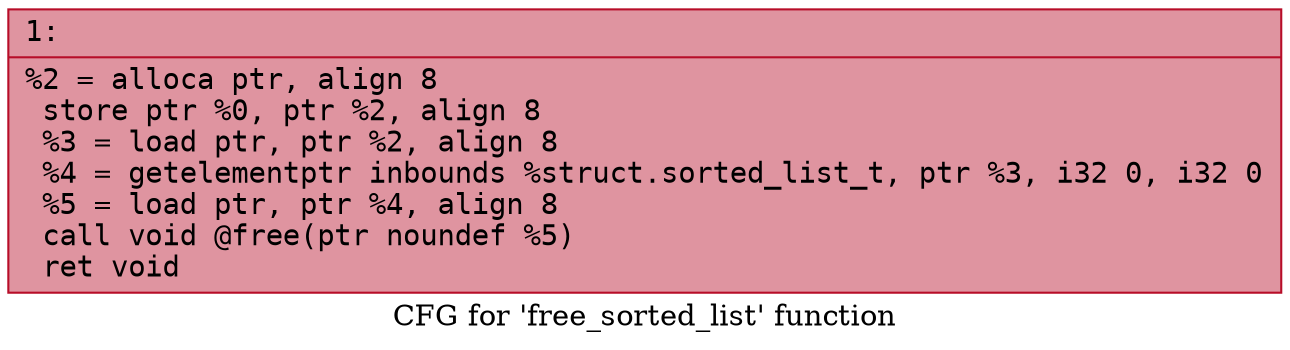 digraph "CFG for 'free_sorted_list' function" {
	label="CFG for 'free_sorted_list' function";

	Node0x600001036a30 [shape=record,color="#b70d28ff", style=filled, fillcolor="#b70d2870" fontname="Courier",label="{1:\l|  %2 = alloca ptr, align 8\l  store ptr %0, ptr %2, align 8\l  %3 = load ptr, ptr %2, align 8\l  %4 = getelementptr inbounds %struct.sorted_list_t, ptr %3, i32 0, i32 0\l  %5 = load ptr, ptr %4, align 8\l  call void @free(ptr noundef %5)\l  ret void\l}"];
}
